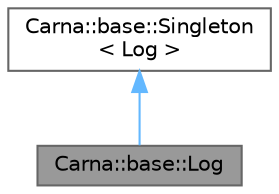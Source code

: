 digraph "Carna::base::Log"
{
 // LATEX_PDF_SIZE
  bgcolor="transparent";
  edge [fontname=Helvetica,fontsize=10,labelfontname=Helvetica,labelfontsize=10];
  node [fontname=Helvetica,fontsize=10,shape=box,height=0.2,width=0.4];
  Node1 [id="Node000001",label="Carna::base::Log",height=0.2,width=0.4,color="gray40", fillcolor="grey60", style="filled", fontcolor="black",tooltip="Records log messages. The log writing is delegated to implementations of the Log::Writer interface...."];
  Node2 -> Node1 [id="edge1_Node000001_Node000002",dir="back",color="steelblue1",style="solid",tooltip=" "];
  Node2 [id="Node000002",label="Carna::base::Singleton\l\< Log \>",height=0.2,width=0.4,color="gray40", fillcolor="white", style="filled",URL="$classCarna_1_1base_1_1Singleton.html",tooltip=" "];
}
